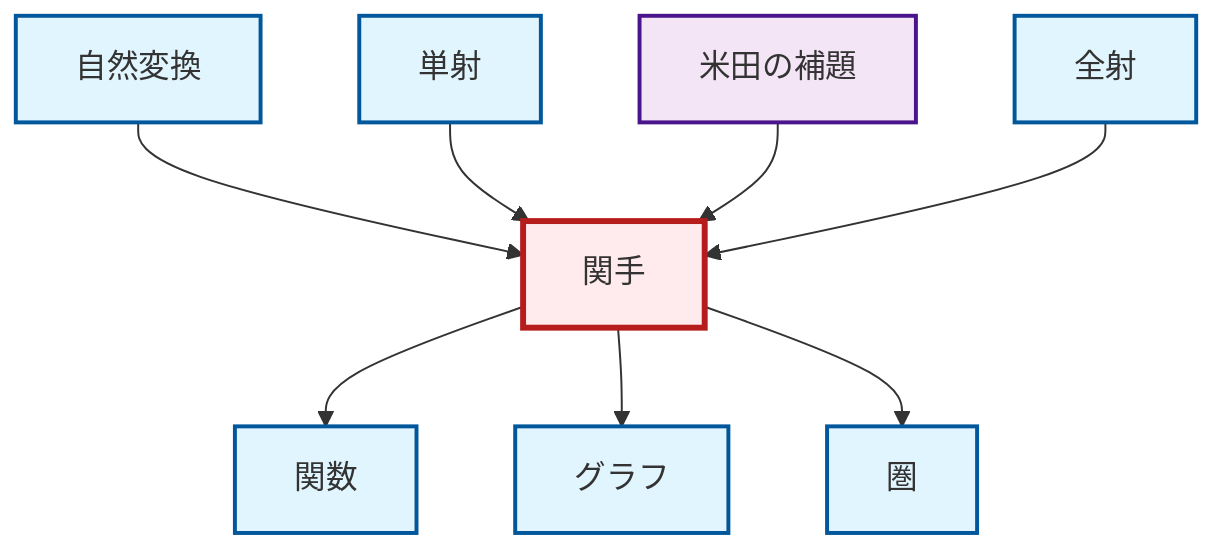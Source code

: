 graph TD
    classDef definition fill:#e1f5fe,stroke:#01579b,stroke-width:2px
    classDef theorem fill:#f3e5f5,stroke:#4a148c,stroke-width:2px
    classDef axiom fill:#fff3e0,stroke:#e65100,stroke-width:2px
    classDef example fill:#e8f5e9,stroke:#1b5e20,stroke-width:2px
    classDef current fill:#ffebee,stroke:#b71c1c,stroke-width:3px
    def-monomorphism["単射"]:::definition
    def-functor["関手"]:::definition
    def-function["関数"]:::definition
    thm-yoneda["米田の補題"]:::theorem
    def-natural-transformation["自然変換"]:::definition
    def-category["圏"]:::definition
    def-epimorphism["全射"]:::definition
    def-graph["グラフ"]:::definition
    def-natural-transformation --> def-functor
    def-monomorphism --> def-functor
    thm-yoneda --> def-functor
    def-functor --> def-function
    def-functor --> def-graph
    def-epimorphism --> def-functor
    def-functor --> def-category
    class def-functor current